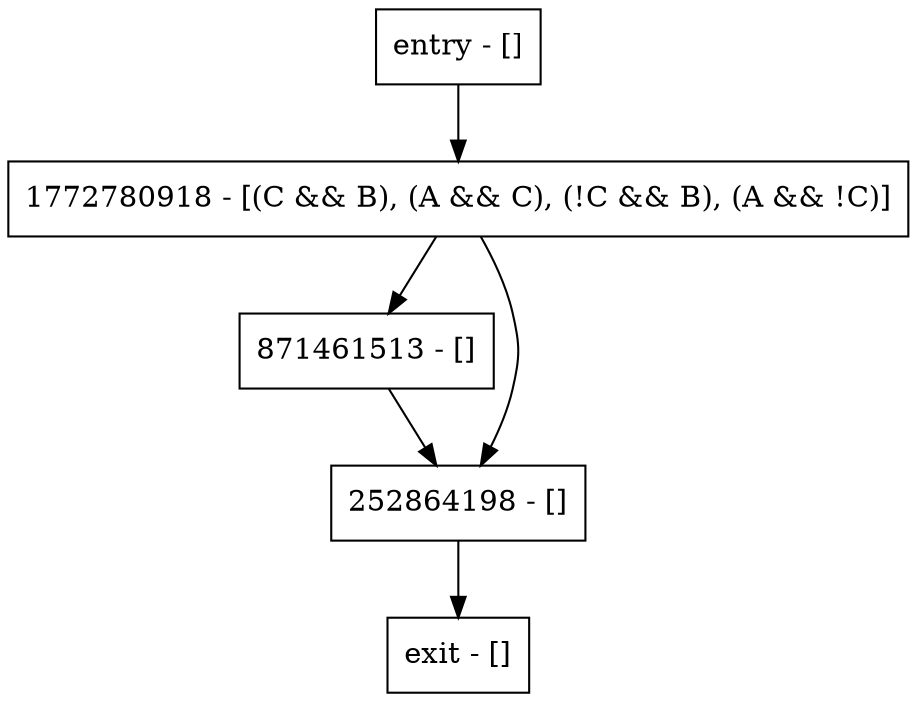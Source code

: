 digraph foo {
node [shape=record];
entry [label="entry - []"];
exit [label="exit - []"];
1772780918 [label="1772780918 - [(C && B), (A && C), (!C && B), (A && !C)]"];
871461513 [label="871461513 - []"];
252864198 [label="252864198 - []"];
entry;
exit;
entry -> 1772780918;
1772780918 -> 871461513;
1772780918 -> 252864198;
871461513 -> 252864198;
252864198 -> exit;
}
